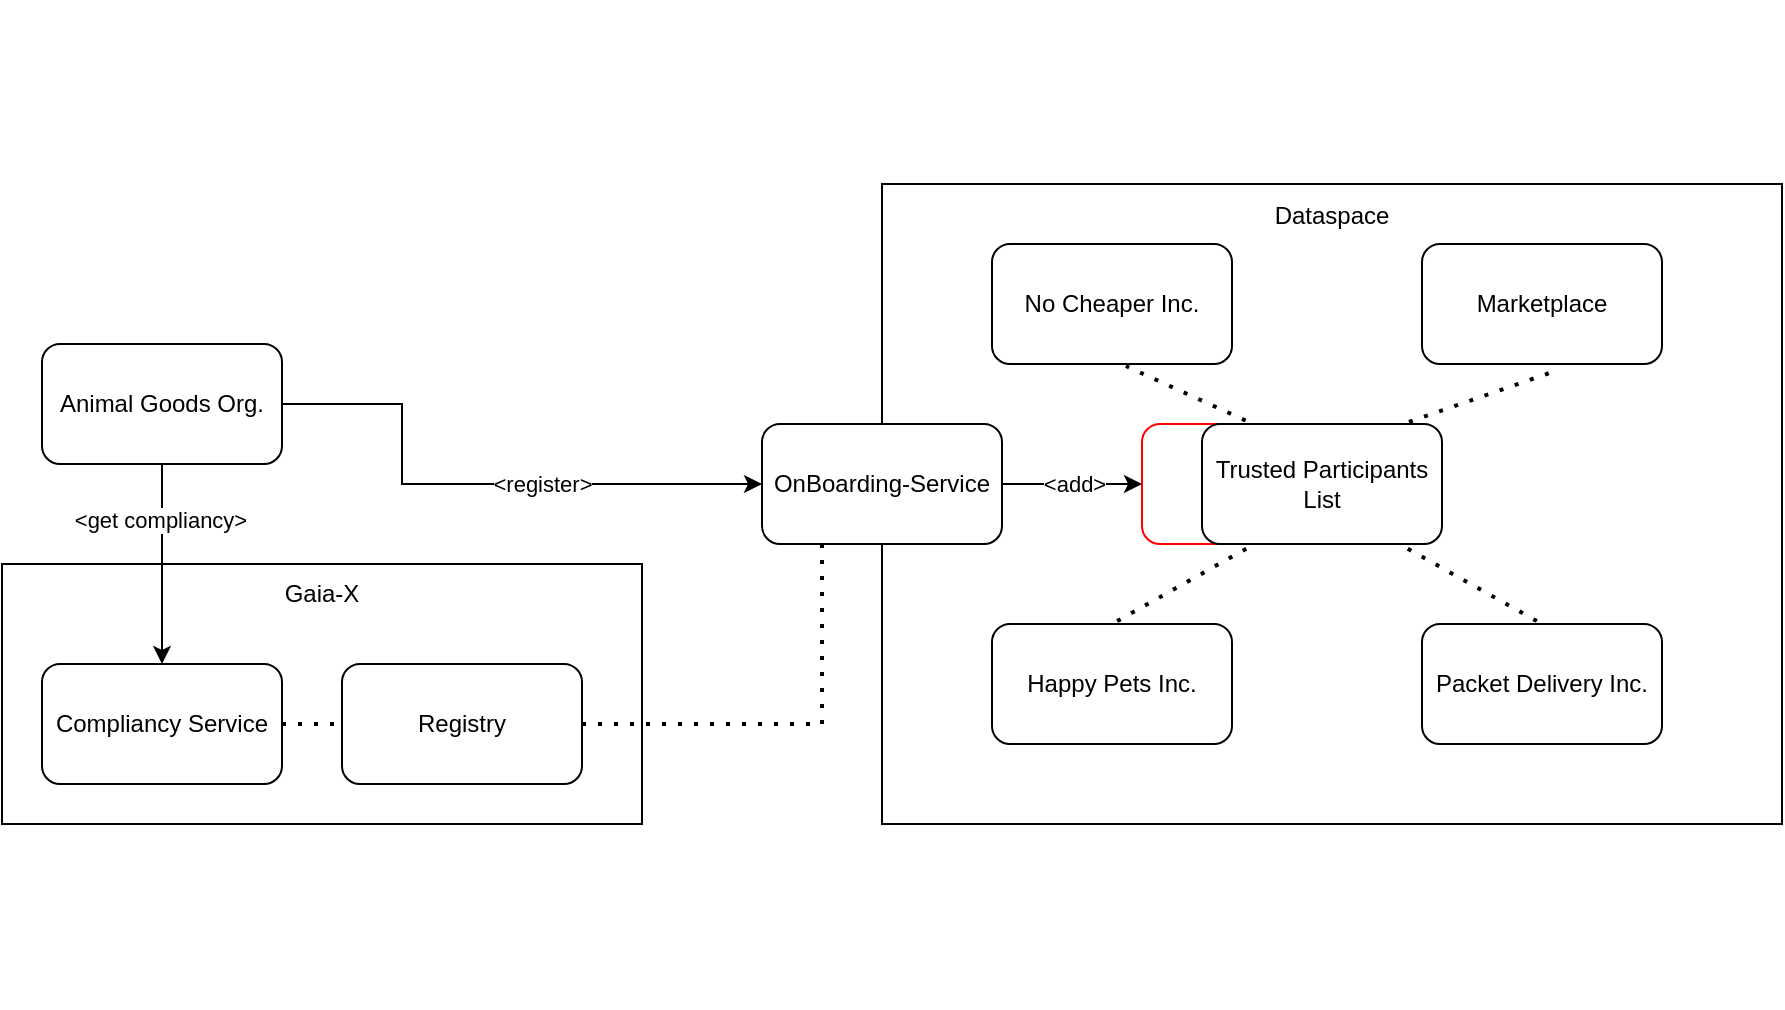 <mxfile version="21.2.2" type="device">
  <diagram name="Page-1" id="KrFx6ZKLRJf2eRGShxez">
    <mxGraphModel dx="2284" dy="1940" grid="1" gridSize="10" guides="1" tooltips="1" connect="1" arrows="1" fold="1" page="1" pageScale="1" pageWidth="850" pageHeight="1100" math="0" shadow="0">
      <root>
        <mxCell id="0" />
        <mxCell id="1" parent="0" />
        <mxCell id="9olKmMyQ2nDWpgXh6pW5-28" value="" style="group" vertex="1" connectable="0" parent="1">
          <mxGeometry x="350" y="90" width="450" height="320" as="geometry" />
        </mxCell>
        <mxCell id="9olKmMyQ2nDWpgXh6pW5-26" value="" style="group" vertex="1" connectable="0" parent="9olKmMyQ2nDWpgXh6pW5-28">
          <mxGeometry width="450" height="320" as="geometry" />
        </mxCell>
        <mxCell id="9olKmMyQ2nDWpgXh6pW5-1" value="&lt;div&gt;&lt;br&gt;&lt;/div&gt;&lt;div&gt;&lt;br&gt;&lt;/div&gt;&lt;div&gt;&lt;br&gt;&lt;/div&gt;&lt;div&gt;&lt;br&gt;&lt;/div&gt;&lt;div&gt;&lt;br&gt;&lt;/div&gt;&lt;div&gt;&lt;br&gt;&lt;/div&gt;&lt;div&gt;&lt;br&gt;&lt;/div&gt;&lt;div&gt;Dataspace&lt;/div&gt;&lt;div&gt;&lt;br&gt;&lt;/div&gt;&lt;div&gt;&lt;br&gt;&lt;/div&gt;&lt;div&gt;&lt;br&gt;&lt;/div&gt;&lt;div&gt;&lt;br&gt;&lt;/div&gt;&lt;div&gt;&lt;br&gt;&lt;/div&gt;&lt;div&gt;&lt;br&gt;&lt;/div&gt;&lt;div&gt;&lt;br&gt;&lt;/div&gt;&lt;div&gt;&lt;br&gt;&lt;/div&gt;&lt;div&gt;&lt;br&gt;&lt;/div&gt;&lt;div&gt;&lt;br&gt;&lt;/div&gt;&lt;div&gt;&lt;br&gt;&lt;/div&gt;&lt;div&gt;&lt;br&gt;&lt;/div&gt;&lt;div&gt;&lt;br&gt;&lt;/div&gt;&lt;div&gt;&lt;br&gt;&lt;/div&gt;&lt;div&gt;&lt;br&gt;&lt;/div&gt;&lt;div&gt;&lt;br&gt;&lt;/div&gt;&lt;div&gt;&lt;br&gt;&lt;/div&gt;&lt;div&gt;&lt;br&gt;&lt;/div&gt;&lt;div&gt;&lt;br&gt;&lt;/div&gt;&lt;div&gt;&lt;br&gt;&lt;/div&gt;&lt;div&gt;&lt;br&gt;&lt;/div&gt;&lt;div&gt;&lt;br&gt;&lt;/div&gt;&lt;div&gt;&lt;br&gt;&lt;/div&gt;&lt;div&gt;&lt;br&gt;&lt;/div&gt;&lt;div&gt;&lt;br&gt;&lt;/div&gt;&lt;div&gt;&lt;br&gt;&lt;/div&gt;&lt;div&gt;&lt;br&gt;&lt;/div&gt;" style="rounded=0;whiteSpace=wrap;html=1;" vertex="1" parent="9olKmMyQ2nDWpgXh6pW5-26">
          <mxGeometry width="450" height="320" as="geometry" />
        </mxCell>
        <mxCell id="9olKmMyQ2nDWpgXh6pW5-2" value="Marketplace" style="rounded=1;whiteSpace=wrap;html=1;" vertex="1" parent="9olKmMyQ2nDWpgXh6pW5-26">
          <mxGeometry x="270" y="30" width="120" height="60" as="geometry" />
        </mxCell>
        <mxCell id="9olKmMyQ2nDWpgXh6pW5-3" value="Happy Pets Inc. " style="rounded=1;whiteSpace=wrap;html=1;" vertex="1" parent="9olKmMyQ2nDWpgXh6pW5-26">
          <mxGeometry x="55" y="220" width="120" height="60" as="geometry" />
        </mxCell>
        <mxCell id="9olKmMyQ2nDWpgXh6pW5-4" value="No Cheaper Inc." style="rounded=1;whiteSpace=wrap;html=1;" vertex="1" parent="9olKmMyQ2nDWpgXh6pW5-26">
          <mxGeometry x="55" y="30" width="120" height="60" as="geometry" />
        </mxCell>
        <mxCell id="9olKmMyQ2nDWpgXh6pW5-5" value="Packet Delivery Inc." style="rounded=1;whiteSpace=wrap;html=1;" vertex="1" parent="9olKmMyQ2nDWpgXh6pW5-26">
          <mxGeometry x="270" y="220" width="120" height="60" as="geometry" />
        </mxCell>
        <mxCell id="9olKmMyQ2nDWpgXh6pW5-7" value="" style="endArrow=none;dashed=1;html=1;dashPattern=1 3;strokeWidth=2;rounded=0;entryX=0.5;entryY=0;entryDx=0;entryDy=0;exitX=0;exitY=1;exitDx=0;exitDy=0;" edge="1" parent="9olKmMyQ2nDWpgXh6pW5-26" target="9olKmMyQ2nDWpgXh6pW5-3">
          <mxGeometry width="50" height="50" relative="1" as="geometry">
            <mxPoint x="189.091" y="178.434" as="sourcePoint" />
            <mxPoint x="20" y="470" as="targetPoint" />
          </mxGeometry>
        </mxCell>
        <mxCell id="9olKmMyQ2nDWpgXh6pW5-8" value="" style="endArrow=none;dashed=1;html=1;dashPattern=1 3;strokeWidth=2;rounded=0;entryX=0.558;entryY=1.017;entryDx=0;entryDy=0;entryPerimeter=0;exitX=0;exitY=0;exitDx=0;exitDy=0;" edge="1" parent="9olKmMyQ2nDWpgXh6pW5-26" target="9olKmMyQ2nDWpgXh6pW5-4">
          <mxGeometry width="50" height="50" relative="1" as="geometry">
            <mxPoint x="189.091" y="121.566" as="sourcePoint" />
            <mxPoint x="-150" y="160" as="targetPoint" />
          </mxGeometry>
        </mxCell>
        <mxCell id="9olKmMyQ2nDWpgXh6pW5-9" value="" style="endArrow=none;dashed=1;html=1;dashPattern=1 3;strokeWidth=2;rounded=0;entryX=0.567;entryY=1.05;entryDx=0;entryDy=0;entryPerimeter=0;exitX=1;exitY=0;exitDx=0;exitDy=0;" edge="1" parent="9olKmMyQ2nDWpgXh6pW5-26" target="9olKmMyQ2nDWpgXh6pW5-2">
          <mxGeometry width="50" height="50" relative="1" as="geometry">
            <mxPoint x="255.909" y="121.566" as="sourcePoint" />
            <mxPoint x="580" y="150" as="targetPoint" />
          </mxGeometry>
        </mxCell>
        <mxCell id="9olKmMyQ2nDWpgXh6pW5-10" value="" style="endArrow=none;dashed=1;html=1;dashPattern=1 3;strokeWidth=2;rounded=0;entryX=0.5;entryY=0;entryDx=0;entryDy=0;exitX=1;exitY=1;exitDx=0;exitDy=0;" edge="1" parent="9olKmMyQ2nDWpgXh6pW5-26" target="9olKmMyQ2nDWpgXh6pW5-5">
          <mxGeometry width="50" height="50" relative="1" as="geometry">
            <mxPoint x="255.909" y="178.434" as="sourcePoint" />
            <mxPoint x="590" y="130" as="targetPoint" />
          </mxGeometry>
        </mxCell>
        <mxCell id="9olKmMyQ2nDWpgXh6pW5-29" value="" style="rounded=1;whiteSpace=wrap;html=1;strokeColor=#FF0303;" vertex="1" parent="9olKmMyQ2nDWpgXh6pW5-26">
          <mxGeometry x="130" y="120" width="120" height="60" as="geometry" />
        </mxCell>
        <mxCell id="9olKmMyQ2nDWpgXh6pW5-27" value="Trusted Participants List" style="rounded=1;whiteSpace=wrap;html=1;" vertex="1" parent="9olKmMyQ2nDWpgXh6pW5-26">
          <mxGeometry x="160" y="120" width="120" height="60" as="geometry" />
        </mxCell>
        <mxCell id="9olKmMyQ2nDWpgXh6pW5-14" value="" style="endArrow=classic;html=1;rounded=0;exitX=1;exitY=0.5;exitDx=0;exitDy=0;" edge="1" parent="9olKmMyQ2nDWpgXh6pW5-28" source="9olKmMyQ2nDWpgXh6pW5-13">
          <mxGeometry width="50" height="50" relative="1" as="geometry">
            <mxPoint x="-210" y="340" as="sourcePoint" />
            <mxPoint x="130" y="150" as="targetPoint" />
          </mxGeometry>
        </mxCell>
        <mxCell id="9olKmMyQ2nDWpgXh6pW5-25" value="&amp;lt;add&amp;gt;" style="edgeLabel;html=1;align=center;verticalAlign=middle;resizable=0;points=[];" vertex="1" connectable="0" parent="9olKmMyQ2nDWpgXh6pW5-14">
          <mxGeometry x="0.026" relative="1" as="geometry">
            <mxPoint as="offset" />
          </mxGeometry>
        </mxCell>
        <mxCell id="9olKmMyQ2nDWpgXh6pW5-11" value="Animal Goods Org." style="rounded=1;whiteSpace=wrap;html=1;" vertex="1" parent="1">
          <mxGeometry x="-70" y="170" width="120" height="60" as="geometry" />
        </mxCell>
        <mxCell id="9olKmMyQ2nDWpgXh6pW5-19" value="" style="group" vertex="1" connectable="0" parent="1">
          <mxGeometry x="-90" y="280" width="320" height="130" as="geometry" />
        </mxCell>
        <mxCell id="9olKmMyQ2nDWpgXh6pW5-15" value="&lt;div&gt;Gaia-X&lt;/div&gt;&lt;div&gt;&lt;br&gt;&lt;/div&gt;&lt;div&gt;&lt;br&gt;&lt;/div&gt;&lt;div&gt;&lt;br&gt;&lt;/div&gt;&lt;div&gt;&lt;br&gt;&lt;/div&gt;&lt;div&gt;&lt;br&gt;&lt;/div&gt;&lt;div&gt;&lt;br&gt;&lt;/div&gt;&lt;div&gt;&lt;br&gt;&lt;/div&gt;" style="rounded=0;whiteSpace=wrap;html=1;" vertex="1" parent="9olKmMyQ2nDWpgXh6pW5-19">
          <mxGeometry width="320" height="130" as="geometry" />
        </mxCell>
        <mxCell id="9olKmMyQ2nDWpgXh6pW5-16" value="Compliancy Service" style="rounded=1;whiteSpace=wrap;html=1;" vertex="1" parent="9olKmMyQ2nDWpgXh6pW5-19">
          <mxGeometry x="20" y="50" width="120" height="60" as="geometry" />
        </mxCell>
        <mxCell id="9olKmMyQ2nDWpgXh6pW5-17" value="Registry" style="rounded=1;whiteSpace=wrap;html=1;" vertex="1" parent="9olKmMyQ2nDWpgXh6pW5-19">
          <mxGeometry x="170" y="50" width="120" height="60" as="geometry" />
        </mxCell>
        <mxCell id="9olKmMyQ2nDWpgXh6pW5-18" value="" style="endArrow=none;dashed=1;html=1;dashPattern=1 3;strokeWidth=2;rounded=0;entryX=0;entryY=0.5;entryDx=0;entryDy=0;exitX=1;exitY=0.5;exitDx=0;exitDy=0;" edge="1" parent="9olKmMyQ2nDWpgXh6pW5-19" source="9olKmMyQ2nDWpgXh6pW5-16" target="9olKmMyQ2nDWpgXh6pW5-17">
          <mxGeometry width="50" height="50" relative="1" as="geometry">
            <mxPoint x="110" y="230" as="sourcePoint" />
            <mxPoint x="160" y="180" as="targetPoint" />
          </mxGeometry>
        </mxCell>
        <mxCell id="9olKmMyQ2nDWpgXh6pW5-20" value="" style="endArrow=none;dashed=1;html=1;dashPattern=1 3;strokeWidth=2;rounded=0;entryX=0.25;entryY=1;entryDx=0;entryDy=0;exitX=1;exitY=0.5;exitDx=0;exitDy=0;" edge="1" parent="1" source="9olKmMyQ2nDWpgXh6pW5-17" target="9olKmMyQ2nDWpgXh6pW5-13">
          <mxGeometry width="50" height="50" relative="1" as="geometry">
            <mxPoint x="250" y="460" as="sourcePoint" />
            <mxPoint x="300" y="410" as="targetPoint" />
            <Array as="points">
              <mxPoint x="320" y="360" />
            </Array>
          </mxGeometry>
        </mxCell>
        <mxCell id="9olKmMyQ2nDWpgXh6pW5-21" value="" style="endArrow=classic;html=1;rounded=0;exitX=0.5;exitY=1;exitDx=0;exitDy=0;" edge="1" parent="1" source="9olKmMyQ2nDWpgXh6pW5-11" target="9olKmMyQ2nDWpgXh6pW5-16">
          <mxGeometry width="50" height="50" relative="1" as="geometry">
            <mxPoint x="-150" y="280" as="sourcePoint" />
            <mxPoint x="-100" y="230" as="targetPoint" />
          </mxGeometry>
        </mxCell>
        <mxCell id="9olKmMyQ2nDWpgXh6pW5-22" value="&amp;lt;get compliancy&amp;gt;" style="edgeLabel;html=1;align=center;verticalAlign=middle;resizable=0;points=[];" vertex="1" connectable="0" parent="9olKmMyQ2nDWpgXh6pW5-21">
          <mxGeometry x="-0.44" y="-1" relative="1" as="geometry">
            <mxPoint as="offset" />
          </mxGeometry>
        </mxCell>
        <mxCell id="9olKmMyQ2nDWpgXh6pW5-23" value="" style="endArrow=classic;html=1;rounded=0;exitX=1;exitY=0.5;exitDx=0;exitDy=0;entryX=0;entryY=0.5;entryDx=0;entryDy=0;" edge="1" parent="1" source="9olKmMyQ2nDWpgXh6pW5-11" target="9olKmMyQ2nDWpgXh6pW5-13">
          <mxGeometry width="50" height="50" relative="1" as="geometry">
            <mxPoint x="140" y="170" as="sourcePoint" />
            <mxPoint x="190" y="120" as="targetPoint" />
            <Array as="points">
              <mxPoint x="110" y="200" />
              <mxPoint x="110" y="240" />
            </Array>
          </mxGeometry>
        </mxCell>
        <mxCell id="9olKmMyQ2nDWpgXh6pW5-24" value="&amp;lt;register&amp;gt;" style="edgeLabel;html=1;align=center;verticalAlign=middle;resizable=0;points=[];" vertex="1" connectable="0" parent="9olKmMyQ2nDWpgXh6pW5-23">
          <mxGeometry x="-0.05" relative="1" as="geometry">
            <mxPoint x="37" as="offset" />
          </mxGeometry>
        </mxCell>
        <mxCell id="9olKmMyQ2nDWpgXh6pW5-13" value="OnBoarding-Service" style="rounded=1;whiteSpace=wrap;html=1;" vertex="1" parent="1">
          <mxGeometry x="290" y="210" width="120" height="60" as="geometry" />
        </mxCell>
      </root>
    </mxGraphModel>
  </diagram>
</mxfile>
